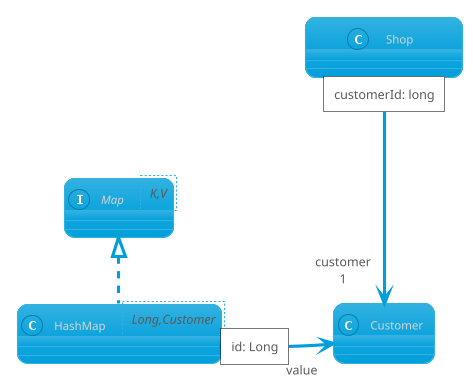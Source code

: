' Do not edit
' Theme Gallery
' autogenerated by script
'
@startuml
!theme bluegray
' Source: https://github.com/plantuml/plantuml/issues/1467 '

interface Map<K,V>
class HashMap<Long,Customer>

Map <|.. HashMap
Shop [customerId: long] ---> "customer\n1" Customer
HashMap [id: Long] -r-> "value" Customer
@enduml
